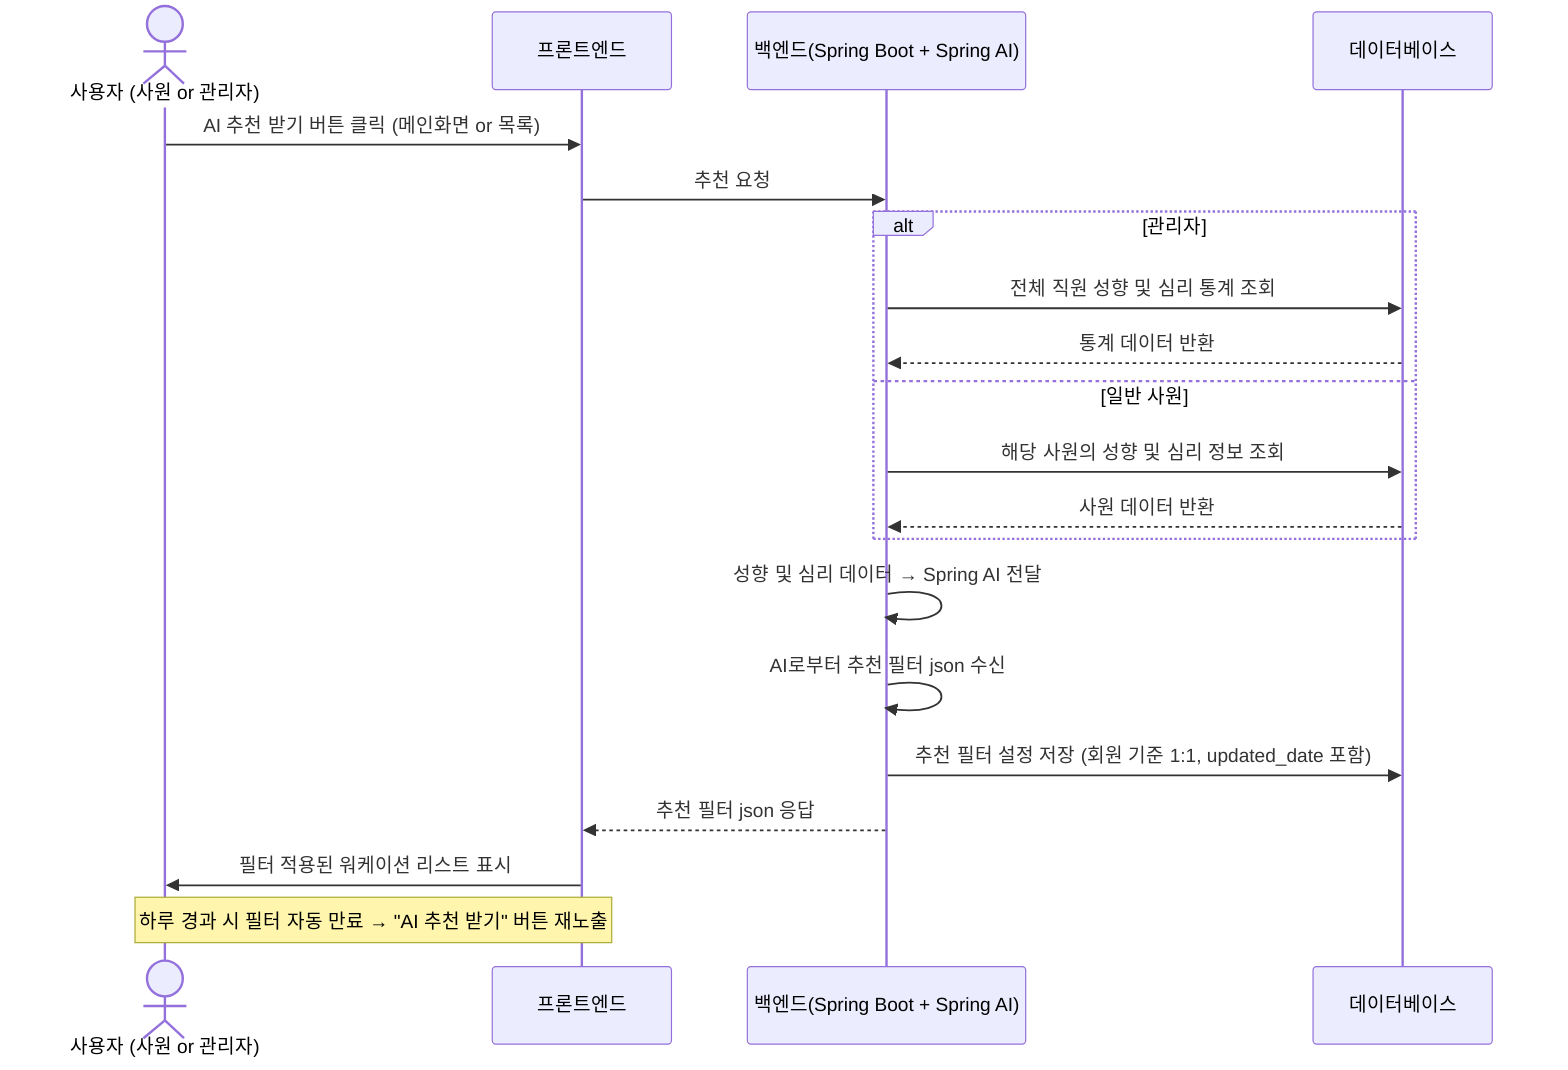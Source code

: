 sequenceDiagram
    actor User as 사용자 (사원 or 관리자)
    participant Frontend as 프론트엔드
    participant SpringBoot as 백엔드(Spring Boot + Spring AI)
    participant DB as 데이터베이스

    %% 추천 요청 트리거
    User->>Frontend: AI 추천 받기 버튼 클릭 (메인화면 or 목록)
    Frontend->>SpringBoot: 추천 요청

    %% 사용자 유형 분기
    alt 관리자
        SpringBoot->>DB: 전체 직원 성향 및 심리 통계 조회
        DB-->>SpringBoot: 통계 데이터 반환
    else 일반 사원
        SpringBoot->>DB: 해당 사원의 성향 및 심리 정보 조회
        DB-->>SpringBoot: 사원 데이터 반환
    end

    %% Spring AI 요청
    SpringBoot->>SpringBoot: 성향 및 심리 데이터 → Spring AI 전달
    SpringBoot->>SpringBoot: AI로부터 추천 필터 json 수신

    %% 필터 저장
    SpringBoot->>DB: 추천 필터 설정 저장 (회원 기준 1:1, updated_date 포함)
    SpringBoot-->>Frontend: 추천 필터 json 응답
    Frontend->>User: 필터 적용된 워케이션 리스트 표시

    %% 하루 지나면 다시 추천 필요
    Note over Frontend,User: 하루 경과 시 필터 자동 만료 → "AI 추천 받기" 버튼 재노출